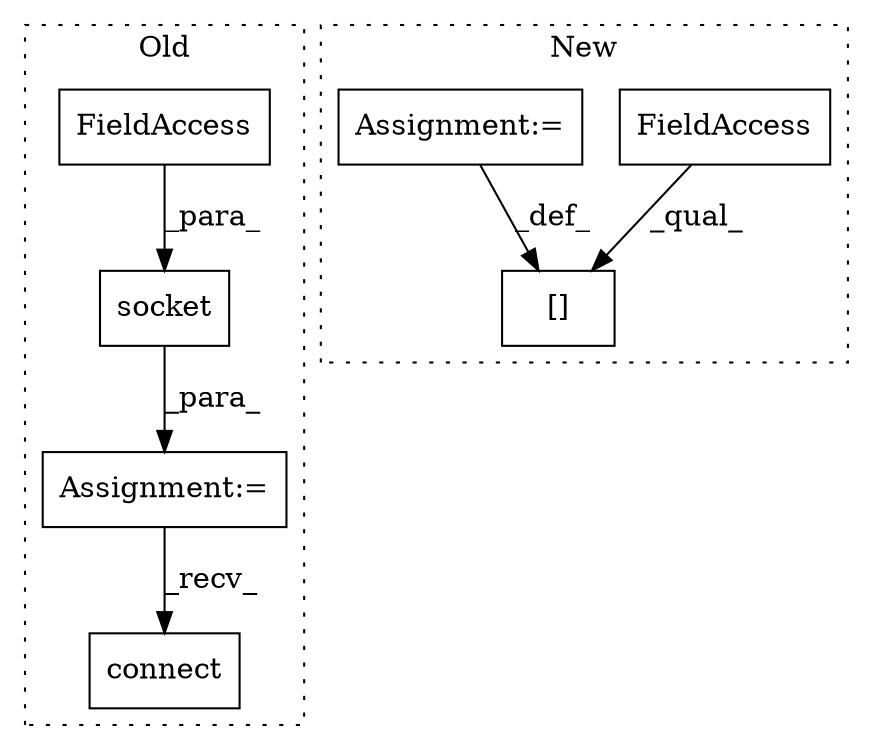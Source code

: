 digraph G {
subgraph cluster0 {
1 [label="socket" a="32" s="1946,1986" l="7,1" shape="box"];
3 [label="Assignment:=" a="7" s="1938" l="1" shape="box"];
4 [label="FieldAccess" a="22" s="1953" l="14" shape="box"];
6 [label="connect" a="32" s="2010,2053" l="15,2" shape="box"];
label = "Old";
style="dotted";
}
subgraph cluster1 {
2 [label="[]" a="2" s="4624,4691" l="21,1" shape="box"];
5 [label="FieldAccess" a="22" s="4624" l="20" shape="box"];
7 [label="Assignment:=" a="7" s="4692" l="1" shape="box"];
label = "New";
style="dotted";
}
1 -> 3 [label="_para_"];
3 -> 6 [label="_recv_"];
4 -> 1 [label="_para_"];
5 -> 2 [label="_qual_"];
7 -> 2 [label="_def_"];
}